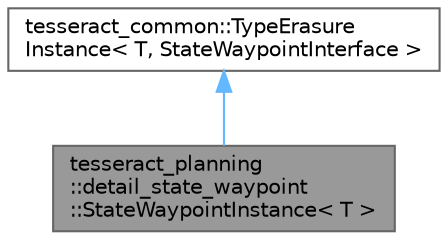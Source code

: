 digraph "tesseract_planning::detail_state_waypoint::StateWaypointInstance&lt; T &gt;"
{
 // LATEX_PDF_SIZE
  bgcolor="transparent";
  edge [fontname=Helvetica,fontsize=10,labelfontname=Helvetica,labelfontsize=10];
  node [fontname=Helvetica,fontsize=10,shape=box,height=0.2,width=0.4];
  Node1 [label="tesseract_planning\l::detail_state_waypoint\l::StateWaypointInstance\< T \>",height=0.2,width=0.4,color="gray40", fillcolor="grey60", style="filled", fontcolor="black",tooltip=" "];
  Node2 -> Node1 [dir="back",color="steelblue1",style="solid"];
  Node2 [label="tesseract_common::TypeErasure\lInstance\< T, StateWaypointInterface \>",height=0.2,width=0.4,color="gray40", fillcolor="white", style="filled",tooltip=" "];
}
